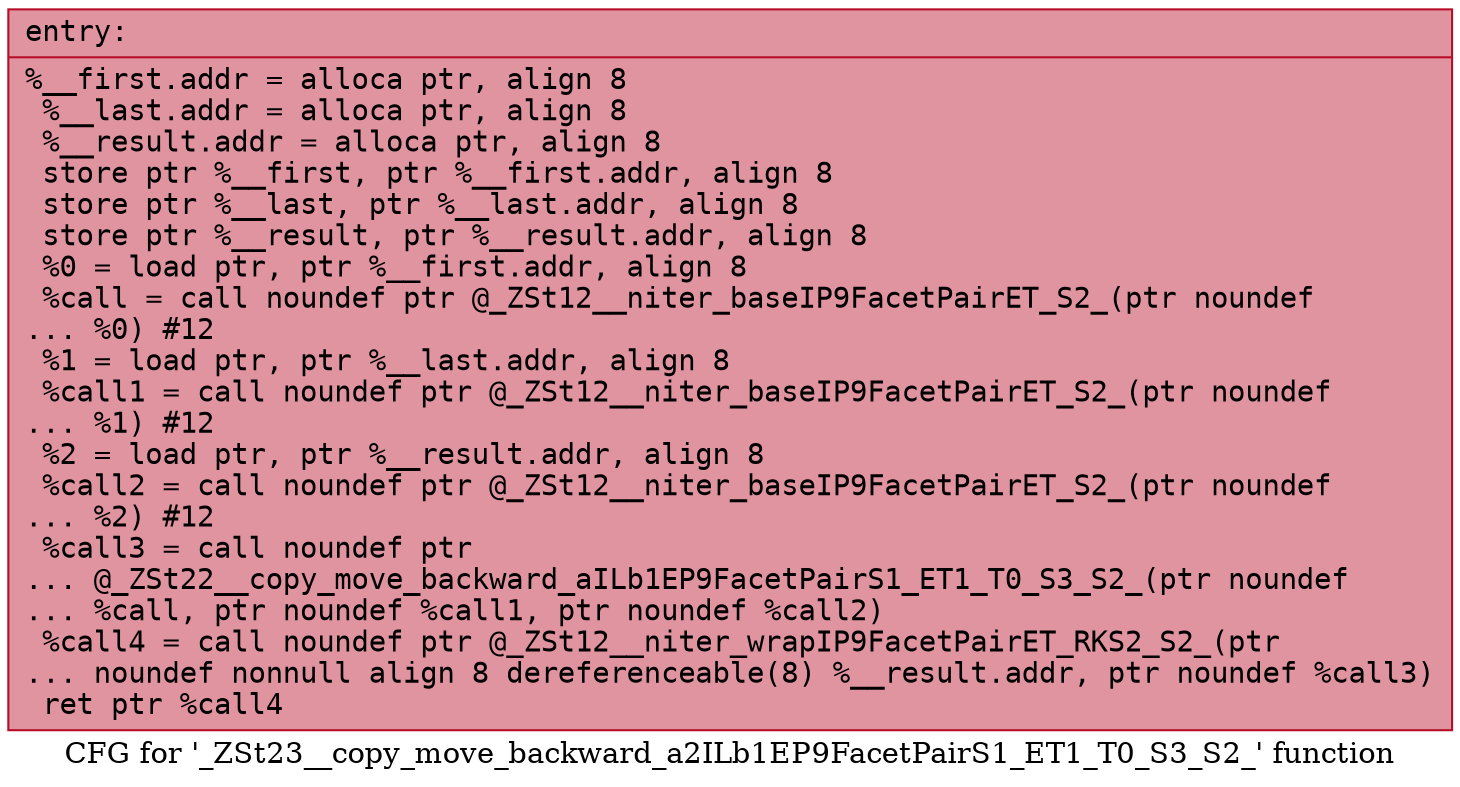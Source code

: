 digraph "CFG for '_ZSt23__copy_move_backward_a2ILb1EP9FacetPairS1_ET1_T0_S3_S2_' function" {
	label="CFG for '_ZSt23__copy_move_backward_a2ILb1EP9FacetPairS1_ET1_T0_S3_S2_' function";

	Node0x5606e0116500 [shape=record,color="#b70d28ff", style=filled, fillcolor="#b70d2870" fontname="Courier",label="{entry:\l|  %__first.addr = alloca ptr, align 8\l  %__last.addr = alloca ptr, align 8\l  %__result.addr = alloca ptr, align 8\l  store ptr %__first, ptr %__first.addr, align 8\l  store ptr %__last, ptr %__last.addr, align 8\l  store ptr %__result, ptr %__result.addr, align 8\l  %0 = load ptr, ptr %__first.addr, align 8\l  %call = call noundef ptr @_ZSt12__niter_baseIP9FacetPairET_S2_(ptr noundef\l... %0) #12\l  %1 = load ptr, ptr %__last.addr, align 8\l  %call1 = call noundef ptr @_ZSt12__niter_baseIP9FacetPairET_S2_(ptr noundef\l... %1) #12\l  %2 = load ptr, ptr %__result.addr, align 8\l  %call2 = call noundef ptr @_ZSt12__niter_baseIP9FacetPairET_S2_(ptr noundef\l... %2) #12\l  %call3 = call noundef ptr\l... @_ZSt22__copy_move_backward_aILb1EP9FacetPairS1_ET1_T0_S3_S2_(ptr noundef\l... %call, ptr noundef %call1, ptr noundef %call2)\l  %call4 = call noundef ptr @_ZSt12__niter_wrapIP9FacetPairET_RKS2_S2_(ptr\l... noundef nonnull align 8 dereferenceable(8) %__result.addr, ptr noundef %call3)\l  ret ptr %call4\l}"];
}
